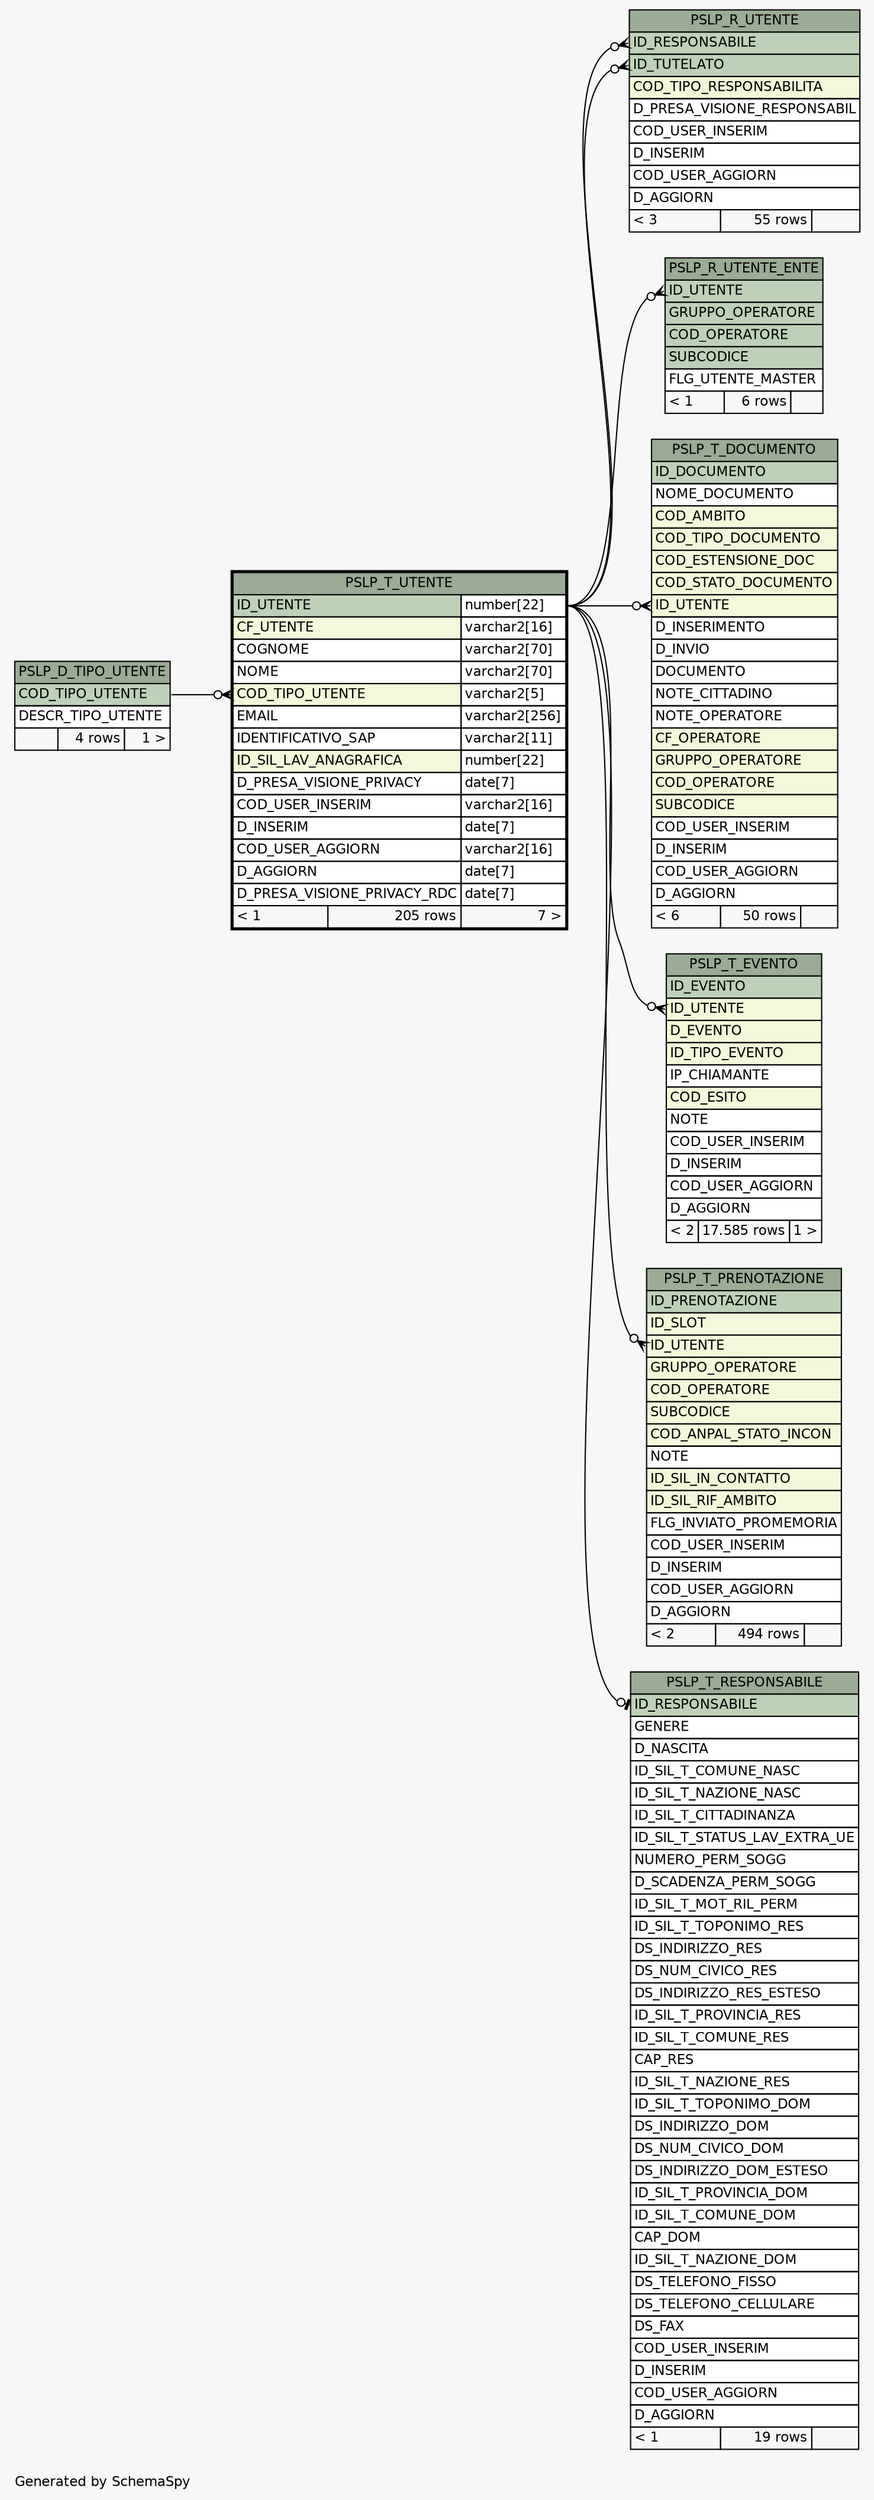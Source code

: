 // dot 2.38.0 on Windows 10 10.0
// SchemaSpy rev 590
digraph "oneDegreeRelationshipsDiagram" {
  graph [
    rankdir="RL"
    bgcolor="#f7f7f7"
    label="\nGenerated by SchemaSpy"
    labeljust="l"
    nodesep="0.18"
    ranksep="0.46"
    fontname="Helvetica"
    fontsize="11"
  ];
  node [
    fontname="Helvetica"
    fontsize="11"
    shape="plaintext"
  ];
  edge [
    arrowsize="0.8"
  ];
  "PSLP_R_UTENTE":"ID_RESPONSABILE":w -> "PSLP_T_UTENTE":"ID_UTENTE.type":e [arrowhead=none dir=back arrowtail=crowodot];
  "PSLP_R_UTENTE":"ID_TUTELATO":w -> "PSLP_T_UTENTE":"ID_UTENTE.type":e [arrowhead=none dir=back arrowtail=crowodot];
  "PSLP_R_UTENTE_ENTE":"ID_UTENTE":w -> "PSLP_T_UTENTE":"ID_UTENTE.type":e [arrowhead=none dir=back arrowtail=crowodot];
  "PSLP_T_DOCUMENTO":"ID_UTENTE":w -> "PSLP_T_UTENTE":"ID_UTENTE.type":e [arrowhead=none dir=back arrowtail=crowodot];
  "PSLP_T_EVENTO":"ID_UTENTE":w -> "PSLP_T_UTENTE":"ID_UTENTE.type":e [arrowhead=none dir=back arrowtail=crowodot];
  "PSLP_T_PRENOTAZIONE":"ID_UTENTE":w -> "PSLP_T_UTENTE":"ID_UTENTE.type":e [arrowhead=none dir=back arrowtail=crowodot];
  "PSLP_T_RESPONSABILE":"ID_RESPONSABILE":w -> "PSLP_T_UTENTE":"ID_UTENTE.type":e [arrowhead=none dir=back arrowtail=teeodot];
  "PSLP_T_UTENTE":"COD_TIPO_UTENTE":w -> "PSLP_D_TIPO_UTENTE":"COD_TIPO_UTENTE":e [arrowhead=none dir=back arrowtail=crowodot];
  "PSLP_D_TIPO_UTENTE" [
    label=<
    <TABLE BORDER="0" CELLBORDER="1" CELLSPACING="0" BGCOLOR="#ffffff">
      <TR><TD COLSPAN="3" BGCOLOR="#9bab96" ALIGN="CENTER">PSLP_D_TIPO_UTENTE</TD></TR>
      <TR><TD PORT="COD_TIPO_UTENTE" COLSPAN="3" BGCOLOR="#bed1b8" ALIGN="LEFT">COD_TIPO_UTENTE</TD></TR>
      <TR><TD PORT="DESCR_TIPO_UTENTE" COLSPAN="3" ALIGN="LEFT">DESCR_TIPO_UTENTE</TD></TR>
      <TR><TD ALIGN="LEFT" BGCOLOR="#f7f7f7">  </TD><TD ALIGN="RIGHT" BGCOLOR="#f7f7f7">4 rows</TD><TD ALIGN="RIGHT" BGCOLOR="#f7f7f7">1 &gt;</TD></TR>
    </TABLE>>
    URL="PSLP_D_TIPO_UTENTE.html"
    tooltip="PSLP_D_TIPO_UTENTE"
  ];
  "PSLP_R_UTENTE" [
    label=<
    <TABLE BORDER="0" CELLBORDER="1" CELLSPACING="0" BGCOLOR="#ffffff">
      <TR><TD COLSPAN="3" BGCOLOR="#9bab96" ALIGN="CENTER">PSLP_R_UTENTE</TD></TR>
      <TR><TD PORT="ID_RESPONSABILE" COLSPAN="3" BGCOLOR="#bed1b8" ALIGN="LEFT">ID_RESPONSABILE</TD></TR>
      <TR><TD PORT="ID_TUTELATO" COLSPAN="3" BGCOLOR="#bed1b8" ALIGN="LEFT">ID_TUTELATO</TD></TR>
      <TR><TD PORT="COD_TIPO_RESPONSABILITA" COLSPAN="3" BGCOLOR="#f4f7da" ALIGN="LEFT">COD_TIPO_RESPONSABILITA</TD></TR>
      <TR><TD PORT="D_PRESA_VISIONE_RESPONSABIL" COLSPAN="3" ALIGN="LEFT">D_PRESA_VISIONE_RESPONSABIL</TD></TR>
      <TR><TD PORT="COD_USER_INSERIM" COLSPAN="3" ALIGN="LEFT">COD_USER_INSERIM</TD></TR>
      <TR><TD PORT="D_INSERIM" COLSPAN="3" ALIGN="LEFT">D_INSERIM</TD></TR>
      <TR><TD PORT="COD_USER_AGGIORN" COLSPAN="3" ALIGN="LEFT">COD_USER_AGGIORN</TD></TR>
      <TR><TD PORT="D_AGGIORN" COLSPAN="3" ALIGN="LEFT">D_AGGIORN</TD></TR>
      <TR><TD ALIGN="LEFT" BGCOLOR="#f7f7f7">&lt; 3</TD><TD ALIGN="RIGHT" BGCOLOR="#f7f7f7">55 rows</TD><TD ALIGN="RIGHT" BGCOLOR="#f7f7f7">  </TD></TR>
    </TABLE>>
    URL="PSLP_R_UTENTE.html"
    tooltip="PSLP_R_UTENTE"
  ];
  "PSLP_R_UTENTE_ENTE" [
    label=<
    <TABLE BORDER="0" CELLBORDER="1" CELLSPACING="0" BGCOLOR="#ffffff">
      <TR><TD COLSPAN="3" BGCOLOR="#9bab96" ALIGN="CENTER">PSLP_R_UTENTE_ENTE</TD></TR>
      <TR><TD PORT="ID_UTENTE" COLSPAN="3" BGCOLOR="#bed1b8" ALIGN="LEFT">ID_UTENTE</TD></TR>
      <TR><TD PORT="GRUPPO_OPERATORE" COLSPAN="3" BGCOLOR="#bed1b8" ALIGN="LEFT">GRUPPO_OPERATORE</TD></TR>
      <TR><TD PORT="COD_OPERATORE" COLSPAN="3" BGCOLOR="#bed1b8" ALIGN="LEFT">COD_OPERATORE</TD></TR>
      <TR><TD PORT="SUBCODICE" COLSPAN="3" BGCOLOR="#bed1b8" ALIGN="LEFT">SUBCODICE</TD></TR>
      <TR><TD PORT="FLG_UTENTE_MASTER" COLSPAN="3" ALIGN="LEFT">FLG_UTENTE_MASTER</TD></TR>
      <TR><TD ALIGN="LEFT" BGCOLOR="#f7f7f7">&lt; 1</TD><TD ALIGN="RIGHT" BGCOLOR="#f7f7f7">6 rows</TD><TD ALIGN="RIGHT" BGCOLOR="#f7f7f7">  </TD></TR>
    </TABLE>>
    URL="PSLP_R_UTENTE_ENTE.html"
    tooltip="PSLP_R_UTENTE_ENTE"
  ];
  "PSLP_T_DOCUMENTO" [
    label=<
    <TABLE BORDER="0" CELLBORDER="1" CELLSPACING="0" BGCOLOR="#ffffff">
      <TR><TD COLSPAN="3" BGCOLOR="#9bab96" ALIGN="CENTER">PSLP_T_DOCUMENTO</TD></TR>
      <TR><TD PORT="ID_DOCUMENTO" COLSPAN="3" BGCOLOR="#bed1b8" ALIGN="LEFT">ID_DOCUMENTO</TD></TR>
      <TR><TD PORT="NOME_DOCUMENTO" COLSPAN="3" ALIGN="LEFT">NOME_DOCUMENTO</TD></TR>
      <TR><TD PORT="COD_AMBITO" COLSPAN="3" BGCOLOR="#f4f7da" ALIGN="LEFT">COD_AMBITO</TD></TR>
      <TR><TD PORT="COD_TIPO_DOCUMENTO" COLSPAN="3" BGCOLOR="#f4f7da" ALIGN="LEFT">COD_TIPO_DOCUMENTO</TD></TR>
      <TR><TD PORT="COD_ESTENSIONE_DOC" COLSPAN="3" BGCOLOR="#f4f7da" ALIGN="LEFT">COD_ESTENSIONE_DOC</TD></TR>
      <TR><TD PORT="COD_STATO_DOCUMENTO" COLSPAN="3" BGCOLOR="#f4f7da" ALIGN="LEFT">COD_STATO_DOCUMENTO</TD></TR>
      <TR><TD PORT="ID_UTENTE" COLSPAN="3" BGCOLOR="#f4f7da" ALIGN="LEFT">ID_UTENTE</TD></TR>
      <TR><TD PORT="D_INSERIMENTO" COLSPAN="3" ALIGN="LEFT">D_INSERIMENTO</TD></TR>
      <TR><TD PORT="D_INVIO" COLSPAN="3" ALIGN="LEFT">D_INVIO</TD></TR>
      <TR><TD PORT="DOCUMENTO" COLSPAN="3" ALIGN="LEFT">DOCUMENTO</TD></TR>
      <TR><TD PORT="NOTE_CITTADINO" COLSPAN="3" ALIGN="LEFT">NOTE_CITTADINO</TD></TR>
      <TR><TD PORT="NOTE_OPERATORE" COLSPAN="3" ALIGN="LEFT">NOTE_OPERATORE</TD></TR>
      <TR><TD PORT="CF_OPERATORE" COLSPAN="3" BGCOLOR="#f4f7da" ALIGN="LEFT">CF_OPERATORE</TD></TR>
      <TR><TD PORT="GRUPPO_OPERATORE" COLSPAN="3" BGCOLOR="#f4f7da" ALIGN="LEFT">GRUPPO_OPERATORE</TD></TR>
      <TR><TD PORT="COD_OPERATORE" COLSPAN="3" BGCOLOR="#f4f7da" ALIGN="LEFT">COD_OPERATORE</TD></TR>
      <TR><TD PORT="SUBCODICE" COLSPAN="3" BGCOLOR="#f4f7da" ALIGN="LEFT">SUBCODICE</TD></TR>
      <TR><TD PORT="COD_USER_INSERIM" COLSPAN="3" ALIGN="LEFT">COD_USER_INSERIM</TD></TR>
      <TR><TD PORT="D_INSERIM" COLSPAN="3" ALIGN="LEFT">D_INSERIM</TD></TR>
      <TR><TD PORT="COD_USER_AGGIORN" COLSPAN="3" ALIGN="LEFT">COD_USER_AGGIORN</TD></TR>
      <TR><TD PORT="D_AGGIORN" COLSPAN="3" ALIGN="LEFT">D_AGGIORN</TD></TR>
      <TR><TD ALIGN="LEFT" BGCOLOR="#f7f7f7">&lt; 6</TD><TD ALIGN="RIGHT" BGCOLOR="#f7f7f7">50 rows</TD><TD ALIGN="RIGHT" BGCOLOR="#f7f7f7">  </TD></TR>
    </TABLE>>
    URL="PSLP_T_DOCUMENTO.html"
    tooltip="PSLP_T_DOCUMENTO"
  ];
  "PSLP_T_EVENTO" [
    label=<
    <TABLE BORDER="0" CELLBORDER="1" CELLSPACING="0" BGCOLOR="#ffffff">
      <TR><TD COLSPAN="3" BGCOLOR="#9bab96" ALIGN="CENTER">PSLP_T_EVENTO</TD></TR>
      <TR><TD PORT="ID_EVENTO" COLSPAN="3" BGCOLOR="#bed1b8" ALIGN="LEFT">ID_EVENTO</TD></TR>
      <TR><TD PORT="ID_UTENTE" COLSPAN="3" BGCOLOR="#f4f7da" ALIGN="LEFT">ID_UTENTE</TD></TR>
      <TR><TD PORT="D_EVENTO" COLSPAN="3" BGCOLOR="#f4f7da" ALIGN="LEFT">D_EVENTO</TD></TR>
      <TR><TD PORT="ID_TIPO_EVENTO" COLSPAN="3" BGCOLOR="#f4f7da" ALIGN="LEFT">ID_TIPO_EVENTO</TD></TR>
      <TR><TD PORT="IP_CHIAMANTE" COLSPAN="3" ALIGN="LEFT">IP_CHIAMANTE</TD></TR>
      <TR><TD PORT="COD_ESITO" COLSPAN="3" BGCOLOR="#f4f7da" ALIGN="LEFT">COD_ESITO</TD></TR>
      <TR><TD PORT="NOTE" COLSPAN="3" ALIGN="LEFT">NOTE</TD></TR>
      <TR><TD PORT="COD_USER_INSERIM" COLSPAN="3" ALIGN="LEFT">COD_USER_INSERIM</TD></TR>
      <TR><TD PORT="D_INSERIM" COLSPAN="3" ALIGN="LEFT">D_INSERIM</TD></TR>
      <TR><TD PORT="COD_USER_AGGIORN" COLSPAN="3" ALIGN="LEFT">COD_USER_AGGIORN</TD></TR>
      <TR><TD PORT="D_AGGIORN" COLSPAN="3" ALIGN="LEFT">D_AGGIORN</TD></TR>
      <TR><TD ALIGN="LEFT" BGCOLOR="#f7f7f7">&lt; 2</TD><TD ALIGN="RIGHT" BGCOLOR="#f7f7f7">17.585 rows</TD><TD ALIGN="RIGHT" BGCOLOR="#f7f7f7">1 &gt;</TD></TR>
    </TABLE>>
    URL="PSLP_T_EVENTO.html"
    tooltip="PSLP_T_EVENTO"
  ];
  "PSLP_T_PRENOTAZIONE" [
    label=<
    <TABLE BORDER="0" CELLBORDER="1" CELLSPACING="0" BGCOLOR="#ffffff">
      <TR><TD COLSPAN="3" BGCOLOR="#9bab96" ALIGN="CENTER">PSLP_T_PRENOTAZIONE</TD></TR>
      <TR><TD PORT="ID_PRENOTAZIONE" COLSPAN="3" BGCOLOR="#bed1b8" ALIGN="LEFT">ID_PRENOTAZIONE</TD></TR>
      <TR><TD PORT="ID_SLOT" COLSPAN="3" BGCOLOR="#f4f7da" ALIGN="LEFT">ID_SLOT</TD></TR>
      <TR><TD PORT="ID_UTENTE" COLSPAN="3" BGCOLOR="#f4f7da" ALIGN="LEFT">ID_UTENTE</TD></TR>
      <TR><TD PORT="GRUPPO_OPERATORE" COLSPAN="3" BGCOLOR="#f4f7da" ALIGN="LEFT">GRUPPO_OPERATORE</TD></TR>
      <TR><TD PORT="COD_OPERATORE" COLSPAN="3" BGCOLOR="#f4f7da" ALIGN="LEFT">COD_OPERATORE</TD></TR>
      <TR><TD PORT="SUBCODICE" COLSPAN="3" BGCOLOR="#f4f7da" ALIGN="LEFT">SUBCODICE</TD></TR>
      <TR><TD PORT="COD_ANPAL_STATO_INCON" COLSPAN="3" BGCOLOR="#f4f7da" ALIGN="LEFT">COD_ANPAL_STATO_INCON</TD></TR>
      <TR><TD PORT="NOTE" COLSPAN="3" ALIGN="LEFT">NOTE</TD></TR>
      <TR><TD PORT="ID_SIL_IN_CONTATTO" COLSPAN="3" BGCOLOR="#f4f7da" ALIGN="LEFT">ID_SIL_IN_CONTATTO</TD></TR>
      <TR><TD PORT="ID_SIL_RIF_AMBITO" COLSPAN="3" BGCOLOR="#f4f7da" ALIGN="LEFT">ID_SIL_RIF_AMBITO</TD></TR>
      <TR><TD PORT="FLG_INVIATO_PROMEMORIA" COLSPAN="3" ALIGN="LEFT">FLG_INVIATO_PROMEMORIA</TD></TR>
      <TR><TD PORT="COD_USER_INSERIM" COLSPAN="3" ALIGN="LEFT">COD_USER_INSERIM</TD></TR>
      <TR><TD PORT="D_INSERIM" COLSPAN="3" ALIGN="LEFT">D_INSERIM</TD></TR>
      <TR><TD PORT="COD_USER_AGGIORN" COLSPAN="3" ALIGN="LEFT">COD_USER_AGGIORN</TD></TR>
      <TR><TD PORT="D_AGGIORN" COLSPAN="3" ALIGN="LEFT">D_AGGIORN</TD></TR>
      <TR><TD ALIGN="LEFT" BGCOLOR="#f7f7f7">&lt; 2</TD><TD ALIGN="RIGHT" BGCOLOR="#f7f7f7">494 rows</TD><TD ALIGN="RIGHT" BGCOLOR="#f7f7f7">  </TD></TR>
    </TABLE>>
    URL="PSLP_T_PRENOTAZIONE.html"
    tooltip="PSLP_T_PRENOTAZIONE"
  ];
  "PSLP_T_RESPONSABILE" [
    label=<
    <TABLE BORDER="0" CELLBORDER="1" CELLSPACING="0" BGCOLOR="#ffffff">
      <TR><TD COLSPAN="3" BGCOLOR="#9bab96" ALIGN="CENTER">PSLP_T_RESPONSABILE</TD></TR>
      <TR><TD PORT="ID_RESPONSABILE" COLSPAN="3" BGCOLOR="#bed1b8" ALIGN="LEFT">ID_RESPONSABILE</TD></TR>
      <TR><TD PORT="GENERE" COLSPAN="3" ALIGN="LEFT">GENERE</TD></TR>
      <TR><TD PORT="D_NASCITA" COLSPAN="3" ALIGN="LEFT">D_NASCITA</TD></TR>
      <TR><TD PORT="ID_SIL_T_COMUNE_NASC" COLSPAN="3" ALIGN="LEFT">ID_SIL_T_COMUNE_NASC</TD></TR>
      <TR><TD PORT="ID_SIL_T_NAZIONE_NASC" COLSPAN="3" ALIGN="LEFT">ID_SIL_T_NAZIONE_NASC</TD></TR>
      <TR><TD PORT="ID_SIL_T_CITTADINANZA" COLSPAN="3" ALIGN="LEFT">ID_SIL_T_CITTADINANZA</TD></TR>
      <TR><TD PORT="ID_SIL_T_STATUS_LAV_EXTRA_UE" COLSPAN="3" ALIGN="LEFT">ID_SIL_T_STATUS_LAV_EXTRA_UE</TD></TR>
      <TR><TD PORT="NUMERO_PERM_SOGG" COLSPAN="3" ALIGN="LEFT">NUMERO_PERM_SOGG</TD></TR>
      <TR><TD PORT="D_SCADENZA_PERM_SOGG" COLSPAN="3" ALIGN="LEFT">D_SCADENZA_PERM_SOGG</TD></TR>
      <TR><TD PORT="ID_SIL_T_MOT_RIL_PERM" COLSPAN="3" ALIGN="LEFT">ID_SIL_T_MOT_RIL_PERM</TD></TR>
      <TR><TD PORT="ID_SIL_T_TOPONIMO_RES" COLSPAN="3" ALIGN="LEFT">ID_SIL_T_TOPONIMO_RES</TD></TR>
      <TR><TD PORT="DS_INDIRIZZO_RES" COLSPAN="3" ALIGN="LEFT">DS_INDIRIZZO_RES</TD></TR>
      <TR><TD PORT="DS_NUM_CIVICO_RES" COLSPAN="3" ALIGN="LEFT">DS_NUM_CIVICO_RES</TD></TR>
      <TR><TD PORT="DS_INDIRIZZO_RES_ESTESO" COLSPAN="3" ALIGN="LEFT">DS_INDIRIZZO_RES_ESTESO</TD></TR>
      <TR><TD PORT="ID_SIL_T_PROVINCIA_RES" COLSPAN="3" ALIGN="LEFT">ID_SIL_T_PROVINCIA_RES</TD></TR>
      <TR><TD PORT="ID_SIL_T_COMUNE_RES" COLSPAN="3" ALIGN="LEFT">ID_SIL_T_COMUNE_RES</TD></TR>
      <TR><TD PORT="CAP_RES" COLSPAN="3" ALIGN="LEFT">CAP_RES</TD></TR>
      <TR><TD PORT="ID_SIL_T_NAZIONE_RES" COLSPAN="3" ALIGN="LEFT">ID_SIL_T_NAZIONE_RES</TD></TR>
      <TR><TD PORT="ID_SIL_T_TOPONIMO_DOM" COLSPAN="3" ALIGN="LEFT">ID_SIL_T_TOPONIMO_DOM</TD></TR>
      <TR><TD PORT="DS_INDIRIZZO_DOM" COLSPAN="3" ALIGN="LEFT">DS_INDIRIZZO_DOM</TD></TR>
      <TR><TD PORT="DS_NUM_CIVICO_DOM" COLSPAN="3" ALIGN="LEFT">DS_NUM_CIVICO_DOM</TD></TR>
      <TR><TD PORT="DS_INDIRIZZO_DOM_ESTESO" COLSPAN="3" ALIGN="LEFT">DS_INDIRIZZO_DOM_ESTESO</TD></TR>
      <TR><TD PORT="ID_SIL_T_PROVINCIA_DOM" COLSPAN="3" ALIGN="LEFT">ID_SIL_T_PROVINCIA_DOM</TD></TR>
      <TR><TD PORT="ID_SIL_T_COMUNE_DOM" COLSPAN="3" ALIGN="LEFT">ID_SIL_T_COMUNE_DOM</TD></TR>
      <TR><TD PORT="CAP_DOM" COLSPAN="3" ALIGN="LEFT">CAP_DOM</TD></TR>
      <TR><TD PORT="ID_SIL_T_NAZIONE_DOM" COLSPAN="3" ALIGN="LEFT">ID_SIL_T_NAZIONE_DOM</TD></TR>
      <TR><TD PORT="DS_TELEFONO_FISSO" COLSPAN="3" ALIGN="LEFT">DS_TELEFONO_FISSO</TD></TR>
      <TR><TD PORT="DS_TELEFONO_CELLULARE" COLSPAN="3" ALIGN="LEFT">DS_TELEFONO_CELLULARE</TD></TR>
      <TR><TD PORT="DS_FAX" COLSPAN="3" ALIGN="LEFT">DS_FAX</TD></TR>
      <TR><TD PORT="COD_USER_INSERIM" COLSPAN="3" ALIGN="LEFT">COD_USER_INSERIM</TD></TR>
      <TR><TD PORT="D_INSERIM" COLSPAN="3" ALIGN="LEFT">D_INSERIM</TD></TR>
      <TR><TD PORT="COD_USER_AGGIORN" COLSPAN="3" ALIGN="LEFT">COD_USER_AGGIORN</TD></TR>
      <TR><TD PORT="D_AGGIORN" COLSPAN="3" ALIGN="LEFT">D_AGGIORN</TD></TR>
      <TR><TD ALIGN="LEFT" BGCOLOR="#f7f7f7">&lt; 1</TD><TD ALIGN="RIGHT" BGCOLOR="#f7f7f7">19 rows</TD><TD ALIGN="RIGHT" BGCOLOR="#f7f7f7">  </TD></TR>
    </TABLE>>
    URL="PSLP_T_RESPONSABILE.html"
    tooltip="PSLP_T_RESPONSABILE"
  ];
  "PSLP_T_UTENTE" [
    label=<
    <TABLE BORDER="2" CELLBORDER="1" CELLSPACING="0" BGCOLOR="#ffffff">
      <TR><TD COLSPAN="3" BGCOLOR="#9bab96" ALIGN="CENTER">PSLP_T_UTENTE</TD></TR>
      <TR><TD PORT="ID_UTENTE" COLSPAN="2" BGCOLOR="#bed1b8" ALIGN="LEFT">ID_UTENTE</TD><TD PORT="ID_UTENTE.type" ALIGN="LEFT">number[22]</TD></TR>
      <TR><TD PORT="CF_UTENTE" COLSPAN="2" BGCOLOR="#f4f7da" ALIGN="LEFT">CF_UTENTE</TD><TD PORT="CF_UTENTE.type" ALIGN="LEFT">varchar2[16]</TD></TR>
      <TR><TD PORT="COGNOME" COLSPAN="2" ALIGN="LEFT">COGNOME</TD><TD PORT="COGNOME.type" ALIGN="LEFT">varchar2[70]</TD></TR>
      <TR><TD PORT="NOME" COLSPAN="2" ALIGN="LEFT">NOME</TD><TD PORT="NOME.type" ALIGN="LEFT">varchar2[70]</TD></TR>
      <TR><TD PORT="COD_TIPO_UTENTE" COLSPAN="2" BGCOLOR="#f4f7da" ALIGN="LEFT">COD_TIPO_UTENTE</TD><TD PORT="COD_TIPO_UTENTE.type" ALIGN="LEFT">varchar2[5]</TD></TR>
      <TR><TD PORT="EMAIL" COLSPAN="2" ALIGN="LEFT">EMAIL</TD><TD PORT="EMAIL.type" ALIGN="LEFT">varchar2[256]</TD></TR>
      <TR><TD PORT="IDENTIFICATIVO_SAP" COLSPAN="2" ALIGN="LEFT">IDENTIFICATIVO_SAP</TD><TD PORT="IDENTIFICATIVO_SAP.type" ALIGN="LEFT">varchar2[11]</TD></TR>
      <TR><TD PORT="ID_SIL_LAV_ANAGRAFICA" COLSPAN="2" BGCOLOR="#f4f7da" ALIGN="LEFT">ID_SIL_LAV_ANAGRAFICA</TD><TD PORT="ID_SIL_LAV_ANAGRAFICA.type" ALIGN="LEFT">number[22]</TD></TR>
      <TR><TD PORT="D_PRESA_VISIONE_PRIVACY" COLSPAN="2" ALIGN="LEFT">D_PRESA_VISIONE_PRIVACY</TD><TD PORT="D_PRESA_VISIONE_PRIVACY.type" ALIGN="LEFT">date[7]</TD></TR>
      <TR><TD PORT="COD_USER_INSERIM" COLSPAN="2" ALIGN="LEFT">COD_USER_INSERIM</TD><TD PORT="COD_USER_INSERIM.type" ALIGN="LEFT">varchar2[16]</TD></TR>
      <TR><TD PORT="D_INSERIM" COLSPAN="2" ALIGN="LEFT">D_INSERIM</TD><TD PORT="D_INSERIM.type" ALIGN="LEFT">date[7]</TD></TR>
      <TR><TD PORT="COD_USER_AGGIORN" COLSPAN="2" ALIGN="LEFT">COD_USER_AGGIORN</TD><TD PORT="COD_USER_AGGIORN.type" ALIGN="LEFT">varchar2[16]</TD></TR>
      <TR><TD PORT="D_AGGIORN" COLSPAN="2" ALIGN="LEFT">D_AGGIORN</TD><TD PORT="D_AGGIORN.type" ALIGN="LEFT">date[7]</TD></TR>
      <TR><TD PORT="D_PRESA_VISIONE_PRIVACY_RDC" COLSPAN="2" ALIGN="LEFT">D_PRESA_VISIONE_PRIVACY_RDC</TD><TD PORT="D_PRESA_VISIONE_PRIVACY_RDC.type" ALIGN="LEFT">date[7]</TD></TR>
      <TR><TD ALIGN="LEFT" BGCOLOR="#f7f7f7">&lt; 1</TD><TD ALIGN="RIGHT" BGCOLOR="#f7f7f7">205 rows</TD><TD ALIGN="RIGHT" BGCOLOR="#f7f7f7">7 &gt;</TD></TR>
    </TABLE>>
    URL="PSLP_T_UTENTE.html"
    tooltip="PSLP_T_UTENTE"
  ];
}
